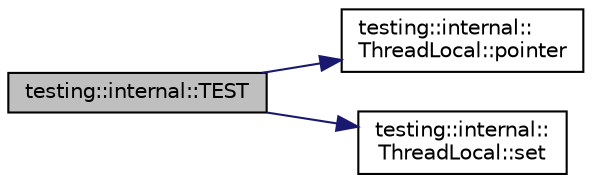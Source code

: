 digraph "testing::internal::TEST"
{
 // LATEX_PDF_SIZE
  bgcolor="transparent";
  edge [fontname="Helvetica",fontsize="10",labelfontname="Helvetica",labelfontsize="10"];
  node [fontname="Helvetica",fontsize="10",shape=record];
  rankdir="LR";
  Node1 [label="testing::internal::TEST",height=0.2,width=0.4,color="black", fillcolor="grey75", style="filled", fontcolor="black",tooltip=" "];
  Node1 -> Node2 [color="midnightblue",fontsize="10",style="solid",fontname="Helvetica"];
  Node2 [label="testing::internal::\lThreadLocal::pointer",height=0.2,width=0.4,color="black",URL="$classtesting_1_1internal_1_1ThreadLocal.html#a882f57fed4b074de83693c0c0fe62858",tooltip=" "];
  Node1 -> Node3 [color="midnightblue",fontsize="10",style="solid",fontname="Helvetica"];
  Node3 [label="testing::internal::\lThreadLocal::set",height=0.2,width=0.4,color="black",URL="$classtesting_1_1internal_1_1ThreadLocal.html#ab5ebc7ba07426cef7167afa2a7707eb4",tooltip=" "];
}
